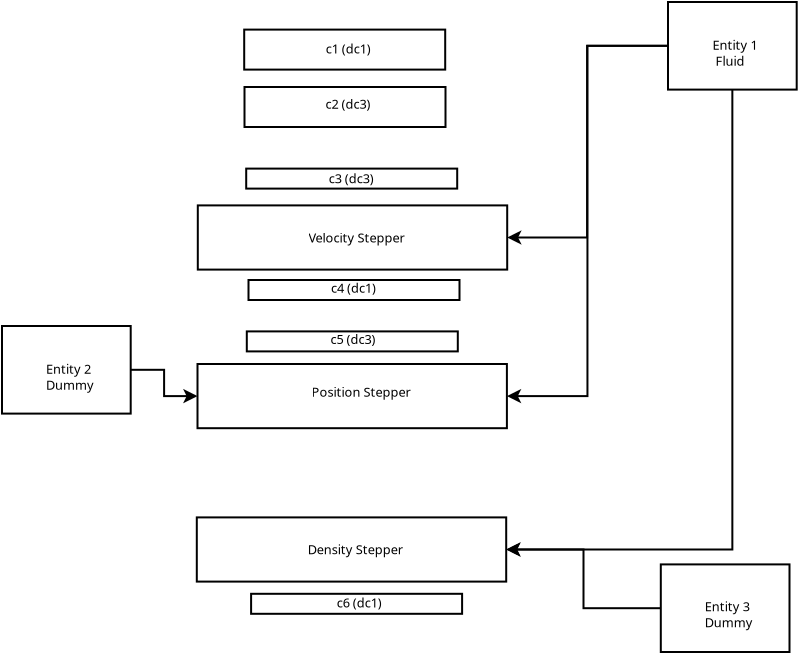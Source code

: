 <?xml version="1.0" encoding="UTF-8"?>
<dia:diagram xmlns:dia="http://www.lysator.liu.se/~alla/dia/">
  <dia:layer name="Background" visible="true">
    <dia:object type="Standard - Box" version="0" id="O0">
      <dia:attribute name="obj_pos">
        <dia:point val="16.165,8.17"/>
      </dia:attribute>
      <dia:attribute name="obj_bb">
        <dia:rectangle val="16.115,8.12;26.265,10.22"/>
      </dia:attribute>
      <dia:attribute name="elem_corner">
        <dia:point val="16.165,8.17"/>
      </dia:attribute>
      <dia:attribute name="elem_width">
        <dia:real val="10.05"/>
      </dia:attribute>
      <dia:attribute name="elem_height">
        <dia:real val="2"/>
      </dia:attribute>
      <dia:attribute name="show_background">
        <dia:boolean val="true"/>
      </dia:attribute>
    </dia:object>
    <dia:object type="Standard - Box" version="0" id="O1">
      <dia:attribute name="obj_pos">
        <dia:point val="13.83,14.09"/>
      </dia:attribute>
      <dia:attribute name="obj_bb">
        <dia:rectangle val="13.78,14.04;29.35,17.35"/>
      </dia:attribute>
      <dia:attribute name="elem_corner">
        <dia:point val="13.83,14.09"/>
      </dia:attribute>
      <dia:attribute name="elem_width">
        <dia:real val="15.47"/>
      </dia:attribute>
      <dia:attribute name="elem_height">
        <dia:real val="3.21"/>
      </dia:attribute>
      <dia:attribute name="show_background">
        <dia:boolean val="true"/>
      </dia:attribute>
    </dia:object>
    <dia:object type="Standard - Box" version="0" id="O2">
      <dia:attribute name="obj_pos">
        <dia:point val="13.815,22.02"/>
      </dia:attribute>
      <dia:attribute name="obj_bb">
        <dia:rectangle val="13.765,21.97;29.335,25.28"/>
      </dia:attribute>
      <dia:attribute name="elem_corner">
        <dia:point val="13.815,22.02"/>
      </dia:attribute>
      <dia:attribute name="elem_width">
        <dia:real val="15.47"/>
      </dia:attribute>
      <dia:attribute name="elem_height">
        <dia:real val="3.21"/>
      </dia:attribute>
      <dia:attribute name="show_background">
        <dia:boolean val="true"/>
      </dia:attribute>
    </dia:object>
    <dia:object type="Standard - Box" version="0" id="O3">
      <dia:attribute name="obj_pos">
        <dia:point val="13.78,29.69"/>
      </dia:attribute>
      <dia:attribute name="obj_bb">
        <dia:rectangle val="13.73,29.64;29.3,32.95"/>
      </dia:attribute>
      <dia:attribute name="elem_corner">
        <dia:point val="13.78,29.69"/>
      </dia:attribute>
      <dia:attribute name="elem_width">
        <dia:real val="15.47"/>
      </dia:attribute>
      <dia:attribute name="elem_height">
        <dia:real val="3.21"/>
      </dia:attribute>
      <dia:attribute name="show_background">
        <dia:boolean val="true"/>
      </dia:attribute>
    </dia:object>
    <dia:object type="Standard - Box" version="0" id="O4">
      <dia:attribute name="obj_pos">
        <dia:point val="16.25,12.25"/>
      </dia:attribute>
      <dia:attribute name="obj_bb">
        <dia:rectangle val="16.2,12.2;26.85,13.3"/>
      </dia:attribute>
      <dia:attribute name="elem_corner">
        <dia:point val="16.25,12.25"/>
      </dia:attribute>
      <dia:attribute name="elem_width">
        <dia:real val="10.55"/>
      </dia:attribute>
      <dia:attribute name="elem_height">
        <dia:real val="1"/>
      </dia:attribute>
      <dia:attribute name="show_background">
        <dia:boolean val="true"/>
      </dia:attribute>
    </dia:object>
    <dia:object type="Standard - Box" version="0" id="O5">
      <dia:attribute name="obj_pos">
        <dia:point val="16.365,17.82"/>
      </dia:attribute>
      <dia:attribute name="obj_bb">
        <dia:rectangle val="16.315,17.77;26.965,18.87"/>
      </dia:attribute>
      <dia:attribute name="elem_corner">
        <dia:point val="16.365,17.82"/>
      </dia:attribute>
      <dia:attribute name="elem_width">
        <dia:real val="10.55"/>
      </dia:attribute>
      <dia:attribute name="elem_height">
        <dia:real val="1"/>
      </dia:attribute>
      <dia:attribute name="show_background">
        <dia:boolean val="true"/>
      </dia:attribute>
    </dia:object>
    <dia:object type="Standard - Box" version="0" id="O6">
      <dia:attribute name="obj_pos">
        <dia:point val="16.28,20.39"/>
      </dia:attribute>
      <dia:attribute name="obj_bb">
        <dia:rectangle val="16.23,20.34;26.88,21.44"/>
      </dia:attribute>
      <dia:attribute name="elem_corner">
        <dia:point val="16.28,20.39"/>
      </dia:attribute>
      <dia:attribute name="elem_width">
        <dia:real val="10.55"/>
      </dia:attribute>
      <dia:attribute name="elem_height">
        <dia:real val="1"/>
      </dia:attribute>
      <dia:attribute name="show_background">
        <dia:boolean val="true"/>
      </dia:attribute>
    </dia:object>
    <dia:object type="Standard - Box" version="0" id="O7">
      <dia:attribute name="obj_pos">
        <dia:point val="16.495,33.51"/>
      </dia:attribute>
      <dia:attribute name="obj_bb">
        <dia:rectangle val="16.445,33.46;27.095,34.56"/>
      </dia:attribute>
      <dia:attribute name="elem_corner">
        <dia:point val="16.495,33.51"/>
      </dia:attribute>
      <dia:attribute name="elem_width">
        <dia:real val="10.55"/>
      </dia:attribute>
      <dia:attribute name="elem_height">
        <dia:real val="1"/>
      </dia:attribute>
      <dia:attribute name="show_background">
        <dia:boolean val="true"/>
      </dia:attribute>
    </dia:object>
    <dia:object type="Standard - Box" version="0" id="O8">
      <dia:attribute name="obj_pos">
        <dia:point val="16.15,5.3"/>
      </dia:attribute>
      <dia:attribute name="obj_bb">
        <dia:rectangle val="16.1,5.25;26.25,7.35"/>
      </dia:attribute>
      <dia:attribute name="elem_corner">
        <dia:point val="16.15,5.3"/>
      </dia:attribute>
      <dia:attribute name="elem_width">
        <dia:real val="10.05"/>
      </dia:attribute>
      <dia:attribute name="elem_height">
        <dia:real val="2"/>
      </dia:attribute>
      <dia:attribute name="show_background">
        <dia:boolean val="true"/>
      </dia:attribute>
    </dia:object>
    <dia:object type="Standard - Text" version="1" id="O9">
      <dia:attribute name="obj_pos">
        <dia:point val="20.225,6.5"/>
      </dia:attribute>
      <dia:attribute name="obj_bb">
        <dia:rectangle val="20.225,5.957;22.615,6.897"/>
      </dia:attribute>
      <dia:attribute name="text">
        <dia:composite type="text">
          <dia:attribute name="string">
            <dia:string>#c1 (dc1)#</dia:string>
          </dia:attribute>
          <dia:attribute name="font">
            <dia:font family="sans" style="0" name="Helvetica"/>
          </dia:attribute>
          <dia:attribute name="height">
            <dia:real val="0.8"/>
          </dia:attribute>
          <dia:attribute name="pos">
            <dia:point val="20.225,6.5"/>
          </dia:attribute>
          <dia:attribute name="color">
            <dia:color val="#000000"/>
          </dia:attribute>
          <dia:attribute name="alignment">
            <dia:enum val="0"/>
          </dia:attribute>
        </dia:composite>
      </dia:attribute>
      <dia:attribute name="valign">
        <dia:enum val="3"/>
      </dia:attribute>
    </dia:object>
    <dia:object type="Standard - Text" version="1" id="O10">
      <dia:attribute name="obj_pos">
        <dia:point val="20.215,9.262"/>
      </dia:attribute>
      <dia:attribute name="obj_bb">
        <dia:rectangle val="20.215,8.72;22.605,9.66"/>
      </dia:attribute>
      <dia:attribute name="text">
        <dia:composite type="text">
          <dia:attribute name="string">
            <dia:string>#c2 (dc3)#</dia:string>
          </dia:attribute>
          <dia:attribute name="font">
            <dia:font family="sans" style="0" name="Helvetica"/>
          </dia:attribute>
          <dia:attribute name="height">
            <dia:real val="0.8"/>
          </dia:attribute>
          <dia:attribute name="pos">
            <dia:point val="20.215,9.262"/>
          </dia:attribute>
          <dia:attribute name="color">
            <dia:color val="#000000"/>
          </dia:attribute>
          <dia:attribute name="alignment">
            <dia:enum val="0"/>
          </dia:attribute>
        </dia:composite>
      </dia:attribute>
      <dia:attribute name="valign">
        <dia:enum val="3"/>
      </dia:attribute>
    </dia:object>
    <dia:object type="Standard - Text" version="1" id="O11">
      <dia:attribute name="obj_pos">
        <dia:point val="20.38,12.982"/>
      </dia:attribute>
      <dia:attribute name="obj_bb">
        <dia:rectangle val="20.38,12.44;22.77,13.38"/>
      </dia:attribute>
      <dia:attribute name="text">
        <dia:composite type="text">
          <dia:attribute name="string">
            <dia:string>#c3 (dc3)#</dia:string>
          </dia:attribute>
          <dia:attribute name="font">
            <dia:font family="sans" style="0" name="Helvetica"/>
          </dia:attribute>
          <dia:attribute name="height">
            <dia:real val="0.8"/>
          </dia:attribute>
          <dia:attribute name="pos">
            <dia:point val="20.38,12.982"/>
          </dia:attribute>
          <dia:attribute name="color">
            <dia:color val="#000000"/>
          </dia:attribute>
          <dia:attribute name="alignment">
            <dia:enum val="0"/>
          </dia:attribute>
        </dia:composite>
      </dia:attribute>
      <dia:attribute name="valign">
        <dia:enum val="3"/>
      </dia:attribute>
    </dia:object>
    <dia:object type="Standard - Text" version="1" id="O12">
      <dia:attribute name="obj_pos">
        <dia:point val="20.495,18.453"/>
      </dia:attribute>
      <dia:attribute name="obj_bb">
        <dia:rectangle val="20.495,17.91;22.885,18.85"/>
      </dia:attribute>
      <dia:attribute name="text">
        <dia:composite type="text">
          <dia:attribute name="string">
            <dia:string>#c4 (dc1)#</dia:string>
          </dia:attribute>
          <dia:attribute name="font">
            <dia:font family="sans" style="0" name="Helvetica"/>
          </dia:attribute>
          <dia:attribute name="height">
            <dia:real val="0.8"/>
          </dia:attribute>
          <dia:attribute name="pos">
            <dia:point val="20.495,18.453"/>
          </dia:attribute>
          <dia:attribute name="color">
            <dia:color val="#000000"/>
          </dia:attribute>
          <dia:attribute name="alignment">
            <dia:enum val="0"/>
          </dia:attribute>
        </dia:composite>
      </dia:attribute>
      <dia:attribute name="valign">
        <dia:enum val="3"/>
      </dia:attribute>
    </dia:object>
    <dia:object type="Standard - Text" version="1" id="O13">
      <dia:attribute name="obj_pos">
        <dia:point val="20.46,21.023"/>
      </dia:attribute>
      <dia:attribute name="obj_bb">
        <dia:rectangle val="20.46,20.48;22.85,21.42"/>
      </dia:attribute>
      <dia:attribute name="text">
        <dia:composite type="text">
          <dia:attribute name="string">
            <dia:string>#c5 (dc3)#</dia:string>
          </dia:attribute>
          <dia:attribute name="font">
            <dia:font family="sans" style="0" name="Helvetica"/>
          </dia:attribute>
          <dia:attribute name="height">
            <dia:real val="0.8"/>
          </dia:attribute>
          <dia:attribute name="pos">
            <dia:point val="20.46,21.023"/>
          </dia:attribute>
          <dia:attribute name="color">
            <dia:color val="#000000"/>
          </dia:attribute>
          <dia:attribute name="alignment">
            <dia:enum val="0"/>
          </dia:attribute>
        </dia:composite>
      </dia:attribute>
      <dia:attribute name="valign">
        <dia:enum val="3"/>
      </dia:attribute>
    </dia:object>
    <dia:object type="Standard - Text" version="1" id="O14">
      <dia:attribute name="obj_pos">
        <dia:point val="20.775,34.193"/>
      </dia:attribute>
      <dia:attribute name="obj_bb">
        <dia:rectangle val="20.775,33.65;23.165,34.59"/>
      </dia:attribute>
      <dia:attribute name="text">
        <dia:composite type="text">
          <dia:attribute name="string">
            <dia:string>#c6 (dc1)#</dia:string>
          </dia:attribute>
          <dia:attribute name="font">
            <dia:font family="sans" style="0" name="Helvetica"/>
          </dia:attribute>
          <dia:attribute name="height">
            <dia:real val="0.8"/>
          </dia:attribute>
          <dia:attribute name="pos">
            <dia:point val="20.775,34.193"/>
          </dia:attribute>
          <dia:attribute name="color">
            <dia:color val="#000000"/>
          </dia:attribute>
          <dia:attribute name="alignment">
            <dia:enum val="0"/>
          </dia:attribute>
        </dia:composite>
      </dia:attribute>
      <dia:attribute name="valign">
        <dia:enum val="3"/>
      </dia:attribute>
    </dia:object>
    <dia:object type="Standard - Text" version="1" id="O15">
      <dia:attribute name="obj_pos">
        <dia:point val="19.365,15.945"/>
      </dia:attribute>
      <dia:attribute name="obj_bb">
        <dia:rectangle val="19.365,15.402;24.137,16.343"/>
      </dia:attribute>
      <dia:attribute name="text">
        <dia:composite type="text">
          <dia:attribute name="string">
            <dia:string>#Velocity Stepper#</dia:string>
          </dia:attribute>
          <dia:attribute name="font">
            <dia:font family="sans" style="0" name="Helvetica"/>
          </dia:attribute>
          <dia:attribute name="height">
            <dia:real val="0.8"/>
          </dia:attribute>
          <dia:attribute name="pos">
            <dia:point val="19.365,15.945"/>
          </dia:attribute>
          <dia:attribute name="color">
            <dia:color val="#000000"/>
          </dia:attribute>
          <dia:attribute name="alignment">
            <dia:enum val="0"/>
          </dia:attribute>
        </dia:composite>
      </dia:attribute>
      <dia:attribute name="valign">
        <dia:enum val="3"/>
      </dia:attribute>
    </dia:object>
    <dia:object type="Standard - Text" version="1" id="O16">
      <dia:attribute name="obj_pos">
        <dia:point val="19.515,23.663"/>
      </dia:attribute>
      <dia:attribute name="obj_bb">
        <dia:rectangle val="19.515,23.12;24.273,24.06"/>
      </dia:attribute>
      <dia:attribute name="text">
        <dia:composite type="text">
          <dia:attribute name="string">
            <dia:string>#Position Stepper#</dia:string>
          </dia:attribute>
          <dia:attribute name="font">
            <dia:font family="sans" style="0" name="Helvetica"/>
          </dia:attribute>
          <dia:attribute name="height">
            <dia:real val="0.8"/>
          </dia:attribute>
          <dia:attribute name="pos">
            <dia:point val="19.515,23.663"/>
          </dia:attribute>
          <dia:attribute name="color">
            <dia:color val="#000000"/>
          </dia:attribute>
          <dia:attribute name="alignment">
            <dia:enum val="0"/>
          </dia:attribute>
        </dia:composite>
      </dia:attribute>
      <dia:attribute name="valign">
        <dia:enum val="3"/>
      </dia:attribute>
    </dia:object>
    <dia:object type="Standard - Text" version="1" id="O17">
      <dia:attribute name="obj_pos">
        <dia:point val="19.33,31.532"/>
      </dia:attribute>
      <dia:attribute name="obj_bb">
        <dia:rectangle val="19.33,30.99;24.032,31.93"/>
      </dia:attribute>
      <dia:attribute name="text">
        <dia:composite type="text">
          <dia:attribute name="string">
            <dia:string>#Density Stepper#</dia:string>
          </dia:attribute>
          <dia:attribute name="font">
            <dia:font family="sans" style="0" name="Helvetica"/>
          </dia:attribute>
          <dia:attribute name="height">
            <dia:real val="0.8"/>
          </dia:attribute>
          <dia:attribute name="pos">
            <dia:point val="19.33,31.532"/>
          </dia:attribute>
          <dia:attribute name="color">
            <dia:color val="#000000"/>
          </dia:attribute>
          <dia:attribute name="alignment">
            <dia:enum val="0"/>
          </dia:attribute>
        </dia:composite>
      </dia:attribute>
      <dia:attribute name="valign">
        <dia:enum val="3"/>
      </dia:attribute>
    </dia:object>
    <dia:object type="Standard - ZigZagLine" version="1" id="O18">
      <dia:attribute name="obj_pos">
        <dia:point val="37.29,6.11"/>
      </dia:attribute>
      <dia:attribute name="obj_bb">
        <dia:rectangle val="29.25,6.06;37.34,16.195"/>
      </dia:attribute>
      <dia:attribute name="orth_points">
        <dia:point val="37.29,6.11"/>
        <dia:point val="33.295,6.11"/>
        <dia:point val="33.295,15.695"/>
        <dia:point val="29.3,15.695"/>
      </dia:attribute>
      <dia:attribute name="orth_orient">
        <dia:enum val="0"/>
        <dia:enum val="1"/>
        <dia:enum val="0"/>
      </dia:attribute>
      <dia:attribute name="autorouting">
        <dia:boolean val="true"/>
      </dia:attribute>
      <dia:attribute name="end_arrow">
        <dia:enum val="22"/>
      </dia:attribute>
      <dia:attribute name="end_arrow_length">
        <dia:real val="0.5"/>
      </dia:attribute>
      <dia:attribute name="end_arrow_width">
        <dia:real val="0.5"/>
      </dia:attribute>
      <dia:connections>
        <dia:connection handle="0" to="O23" connection="8"/>
        <dia:connection handle="1" to="O1" connection="4"/>
      </dia:connections>
    </dia:object>
    <dia:object type="Standard - ZigZagLine" version="1" id="O19">
      <dia:attribute name="obj_pos">
        <dia:point val="37.34,6.11"/>
      </dia:attribute>
      <dia:attribute name="obj_bb">
        <dia:rectangle val="29.235,6.06;37.39,24.125"/>
      </dia:attribute>
      <dia:attribute name="orth_points">
        <dia:point val="37.34,6.11"/>
        <dia:point val="33.312,6.11"/>
        <dia:point val="33.312,23.625"/>
        <dia:point val="29.285,23.625"/>
      </dia:attribute>
      <dia:attribute name="orth_orient">
        <dia:enum val="0"/>
        <dia:enum val="1"/>
        <dia:enum val="0"/>
      </dia:attribute>
      <dia:attribute name="autorouting">
        <dia:boolean val="true"/>
      </dia:attribute>
      <dia:attribute name="end_arrow">
        <dia:enum val="22"/>
      </dia:attribute>
      <dia:attribute name="end_arrow_length">
        <dia:real val="0.5"/>
      </dia:attribute>
      <dia:attribute name="end_arrow_width">
        <dia:real val="0.5"/>
      </dia:attribute>
      <dia:connections>
        <dia:connection handle="0" to="O23" connection="3"/>
        <dia:connection handle="1" to="O2" connection="4"/>
      </dia:connections>
    </dia:object>
    <dia:object type="Standard - ZigZagLine" version="1" id="O20">
      <dia:attribute name="obj_pos">
        <dia:point val="40.557,8.3"/>
      </dia:attribute>
      <dia:attribute name="obj_bb">
        <dia:rectangle val="29.2,8.25;40.608,31.795"/>
      </dia:attribute>
      <dia:attribute name="orth_points">
        <dia:point val="40.557,8.3"/>
        <dia:point val="40.557,31.295"/>
        <dia:point val="29.25,31.295"/>
      </dia:attribute>
      <dia:attribute name="orth_orient">
        <dia:enum val="1"/>
        <dia:enum val="0"/>
      </dia:attribute>
      <dia:attribute name="autorouting">
        <dia:boolean val="true"/>
      </dia:attribute>
      <dia:attribute name="end_arrow">
        <dia:enum val="22"/>
      </dia:attribute>
      <dia:attribute name="end_arrow_length">
        <dia:real val="0.5"/>
      </dia:attribute>
      <dia:attribute name="end_arrow_width">
        <dia:real val="0.5"/>
      </dia:attribute>
      <dia:connections>
        <dia:connection handle="0" to="O23" connection="6"/>
        <dia:connection handle="1" to="O3" connection="4"/>
      </dia:connections>
    </dia:object>
    <dia:object type="Standard - ZigZagLine" version="1" id="O21">
      <dia:attribute name="obj_pos">
        <dia:point val="10.475,22.31"/>
      </dia:attribute>
      <dia:attribute name="obj_bb">
        <dia:rectangle val="10.425,22.26;13.865,24.125"/>
      </dia:attribute>
      <dia:attribute name="orth_points">
        <dia:point val="10.475,22.31"/>
        <dia:point val="12.145,22.31"/>
        <dia:point val="12.145,23.625"/>
        <dia:point val="13.815,23.625"/>
      </dia:attribute>
      <dia:attribute name="orth_orient">
        <dia:enum val="0"/>
        <dia:enum val="1"/>
        <dia:enum val="0"/>
      </dia:attribute>
      <dia:attribute name="autorouting">
        <dia:boolean val="true"/>
      </dia:attribute>
      <dia:attribute name="end_arrow">
        <dia:enum val="22"/>
      </dia:attribute>
      <dia:attribute name="end_arrow_length">
        <dia:real val="0.5"/>
      </dia:attribute>
      <dia:attribute name="end_arrow_width">
        <dia:real val="0.5"/>
      </dia:attribute>
      <dia:connections>
        <dia:connection handle="0" to="O27" connection="4"/>
        <dia:connection handle="1" to="O2" connection="3"/>
      </dia:connections>
    </dia:object>
    <dia:object type="Standard - ZigZagLine" version="1" id="O22">
      <dia:attribute name="obj_pos">
        <dia:point val="36.98,34.23"/>
      </dia:attribute>
      <dia:attribute name="obj_bb">
        <dia:rectangle val="29.2,30.795;37.03,34.28"/>
      </dia:attribute>
      <dia:attribute name="orth_points">
        <dia:point val="36.98,34.23"/>
        <dia:point val="33.115,34.23"/>
        <dia:point val="33.115,31.295"/>
        <dia:point val="29.25,31.295"/>
      </dia:attribute>
      <dia:attribute name="orth_orient">
        <dia:enum val="0"/>
        <dia:enum val="1"/>
        <dia:enum val="0"/>
      </dia:attribute>
      <dia:attribute name="autorouting">
        <dia:boolean val="true"/>
      </dia:attribute>
      <dia:attribute name="end_arrow">
        <dia:enum val="22"/>
      </dia:attribute>
      <dia:attribute name="end_arrow_length">
        <dia:real val="0.5"/>
      </dia:attribute>
      <dia:attribute name="end_arrow_width">
        <dia:real val="0.5"/>
      </dia:attribute>
      <dia:connections>
        <dia:connection handle="0" to="O25" connection="3"/>
        <dia:connection handle="1" to="O3" connection="4"/>
      </dia:connections>
    </dia:object>
    <dia:group>
      <dia:object type="Standard - Box" version="0" id="O23">
        <dia:attribute name="obj_pos">
          <dia:point val="37.34,3.92"/>
        </dia:attribute>
        <dia:attribute name="obj_bb">
          <dia:rectangle val="37.29,3.87;43.825,8.35"/>
        </dia:attribute>
        <dia:attribute name="elem_corner">
          <dia:point val="37.34,3.92"/>
        </dia:attribute>
        <dia:attribute name="elem_width">
          <dia:real val="6.435"/>
        </dia:attribute>
        <dia:attribute name="elem_height">
          <dia:real val="4.38"/>
        </dia:attribute>
        <dia:attribute name="show_background">
          <dia:boolean val="true"/>
        </dia:attribute>
      </dia:object>
      <dia:object type="Standard - Text" version="1" id="O24">
        <dia:attribute name="obj_pos">
          <dia:point val="39.57,6.303"/>
        </dia:attribute>
        <dia:attribute name="obj_bb">
          <dia:rectangle val="39.57,5.76;41.825,7.5"/>
        </dia:attribute>
        <dia:attribute name="text">
          <dia:composite type="text">
            <dia:attribute name="string">
              <dia:string>#Entity 1
 Fluid#</dia:string>
            </dia:attribute>
            <dia:attribute name="font">
              <dia:font family="sans" style="0" name="Helvetica"/>
            </dia:attribute>
            <dia:attribute name="height">
              <dia:real val="0.8"/>
            </dia:attribute>
            <dia:attribute name="pos">
              <dia:point val="39.57,6.303"/>
            </dia:attribute>
            <dia:attribute name="color">
              <dia:color val="#000000"/>
            </dia:attribute>
            <dia:attribute name="alignment">
              <dia:enum val="0"/>
            </dia:attribute>
          </dia:composite>
        </dia:attribute>
        <dia:attribute name="valign">
          <dia:enum val="3"/>
        </dia:attribute>
      </dia:object>
    </dia:group>
    <dia:group>
      <dia:object type="Standard - Box" version="0" id="O25">
        <dia:attribute name="obj_pos">
          <dia:point val="36.98,32.04"/>
        </dia:attribute>
        <dia:attribute name="obj_bb">
          <dia:rectangle val="36.93,31.99;43.465,36.47"/>
        </dia:attribute>
        <dia:attribute name="elem_corner">
          <dia:point val="36.98,32.04"/>
        </dia:attribute>
        <dia:attribute name="elem_width">
          <dia:real val="6.435"/>
        </dia:attribute>
        <dia:attribute name="elem_height">
          <dia:real val="4.38"/>
        </dia:attribute>
        <dia:attribute name="show_background">
          <dia:boolean val="true"/>
        </dia:attribute>
      </dia:object>
      <dia:object type="Standard - Text" version="1" id="O26">
        <dia:attribute name="obj_pos">
          <dia:point val="39.18,34.383"/>
        </dia:attribute>
        <dia:attribute name="obj_bb">
          <dia:rectangle val="39.18,33.84;41.48,35.58"/>
        </dia:attribute>
        <dia:attribute name="text">
          <dia:composite type="text">
            <dia:attribute name="string">
              <dia:string>#Entity 3
Dummy#</dia:string>
            </dia:attribute>
            <dia:attribute name="font">
              <dia:font family="sans" style="0" name="Helvetica"/>
            </dia:attribute>
            <dia:attribute name="height">
              <dia:real val="0.8"/>
            </dia:attribute>
            <dia:attribute name="pos">
              <dia:point val="39.18,34.383"/>
            </dia:attribute>
            <dia:attribute name="color">
              <dia:color val="#000000"/>
            </dia:attribute>
            <dia:attribute name="alignment">
              <dia:enum val="0"/>
            </dia:attribute>
          </dia:composite>
        </dia:attribute>
        <dia:attribute name="valign">
          <dia:enum val="3"/>
        </dia:attribute>
      </dia:object>
    </dia:group>
    <dia:group>
      <dia:object type="Standard - Box" version="0" id="O27">
        <dia:attribute name="obj_pos">
          <dia:point val="4.04,20.12"/>
        </dia:attribute>
        <dia:attribute name="obj_bb">
          <dia:rectangle val="3.99,20.07;10.525,24.55"/>
        </dia:attribute>
        <dia:attribute name="elem_corner">
          <dia:point val="4.04,20.12"/>
        </dia:attribute>
        <dia:attribute name="elem_width">
          <dia:real val="6.435"/>
        </dia:attribute>
        <dia:attribute name="elem_height">
          <dia:real val="4.38"/>
        </dia:attribute>
        <dia:attribute name="show_background">
          <dia:boolean val="true"/>
        </dia:attribute>
      </dia:object>
      <dia:object type="Standard - Text" version="1" id="O28">
        <dia:attribute name="obj_pos">
          <dia:point val="6.24,22.512"/>
        </dia:attribute>
        <dia:attribute name="obj_bb">
          <dia:rectangle val="6.24,21.97;8.54,23.71"/>
        </dia:attribute>
        <dia:attribute name="text">
          <dia:composite type="text">
            <dia:attribute name="string">
              <dia:string>#Entity 2
Dummy#</dia:string>
            </dia:attribute>
            <dia:attribute name="font">
              <dia:font family="sans" style="0" name="Helvetica"/>
            </dia:attribute>
            <dia:attribute name="height">
              <dia:real val="0.8"/>
            </dia:attribute>
            <dia:attribute name="pos">
              <dia:point val="6.24,22.512"/>
            </dia:attribute>
            <dia:attribute name="color">
              <dia:color val="#000000"/>
            </dia:attribute>
            <dia:attribute name="alignment">
              <dia:enum val="0"/>
            </dia:attribute>
          </dia:composite>
        </dia:attribute>
        <dia:attribute name="valign">
          <dia:enum val="3"/>
        </dia:attribute>
      </dia:object>
    </dia:group>
  </dia:layer>
</dia:diagram>
